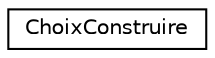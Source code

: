 digraph "Graphical Class Hierarchy"
{
 // LATEX_PDF_SIZE
  edge [fontname="Helvetica",fontsize="10",labelfontname="Helvetica",labelfontsize="10"];
  node [fontname="Helvetica",fontsize="10",shape=record];
  rankdir="LR";
  Node0 [label="ChoixConstruire",height=0.2,width=0.4,color="black", fillcolor="white", style="filled",URL="$class_choix_construire.html",tooltip="permet de choisir de construire sur une case"];
}
